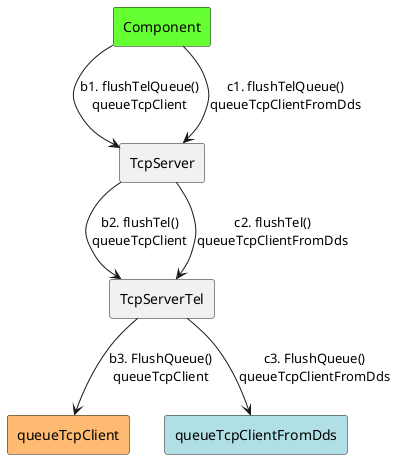 @startuml
skinparam linestyle ortho

rectangle Component #66ff33
rectangle TcpServer as TS
rectangle TcpServerTel as TST

rectangle queueTcpClient as QTC #ffba71
rectangle queueTcpClientFromDds as QTCFD #b0e0e6

Component --> TS : b1. flushTelQueue()\nqueueTcpClient
Component --> TS : c1. flushTelQueue()\nqueueTcpClientFromDds
TS --> TST : b2. flushTel()\nqueueTcpClient
TS --> TST : c2. flushTel()\nqueueTcpClientFromDds
TST --> QTC : b3. FlushQueue()\nqueueTcpClient
TST --> QTCFD : c3. FlushQueue()\nqueueTcpClientFromDds

@enduml
